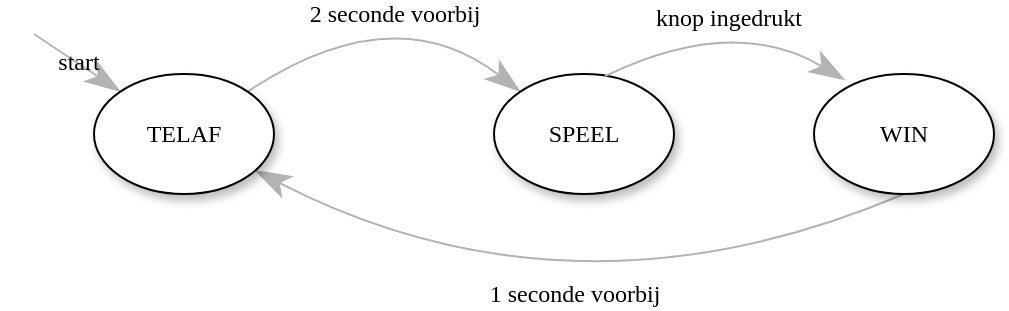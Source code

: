 <mxfile version="20.8.14" type="device"><diagram name="Page-1" id="42789a77-a242-8287-6e28-9cd8cfd52e62"><mxGraphModel dx="830" dy="568" grid="1" gridSize="10" guides="1" tooltips="1" connect="1" arrows="1" fold="1" page="1" pageScale="1" pageWidth="1169" pageHeight="827" background="none" math="0" shadow="0"><root><mxCell id="0"/><mxCell id="1" parent="0"/><mxCell id="1ea317790d2ca983-12" value="start" style="edgeStyle=none;rounded=1;html=1;labelBackgroundColor=none;startArrow=none;startFill=0;startSize=5;endArrow=classicThin;endFill=1;endSize=15;jettySize=auto;orthogonalLoop=1;strokeColor=#B3B3B3;strokeWidth=1;fontFamily=Verdana;fontSize=12;entryX=0;entryY=0;entryDx=0;entryDy=0;" parent="1" target="1ea317790d2ca983-1" edge="1"><mxGeometry relative="1" as="geometry"><mxPoint x="410" y="60" as="sourcePoint"/><mxPoint x="480" y="230" as="targetPoint"/></mxGeometry></mxCell><mxCell id="1ea317790d2ca983-13" value="2 seconde voorbij" style="edgeStyle=none;html=1;labelBackgroundColor=none;startArrow=none;startFill=0;startSize=5;endArrow=classicThin;endFill=1;endSize=15;jettySize=auto;orthogonalLoop=1;strokeColor=#B3B3B3;strokeWidth=1;fontFamily=Verdana;fontSize=12;exitX=1;exitY=0;exitDx=0;exitDy=0;entryX=0;entryY=0;entryDx=0;entryDy=0;curved=1;" parent="1" source="1ea317790d2ca983-1" target="WLvrI8CU5cfHGoVTJ48y-1" edge="1"><mxGeometry x="0.121" y="-8" relative="1" as="geometry"><mxPoint x="279.119" y="201.559" as="targetPoint"/><Array as="points"><mxPoint x="590" y="40"/></Array><mxPoint as="offset"/></mxGeometry></mxCell><mxCell id="1ea317790d2ca983-14" value="1 seconde voorbij" style="edgeStyle=none;html=1;labelBackgroundColor=none;startArrow=none;startFill=0;startSize=5;endArrow=classicThin;endFill=1;endSize=15;jettySize=auto;orthogonalLoop=1;strokeColor=#B3B3B3;strokeWidth=1;fontFamily=Verdana;fontSize=12;exitX=0.5;exitY=1;exitDx=0;exitDy=0;curved=1;" parent="1" source="WLvrI8CU5cfHGoVTJ48y-7" target="1ea317790d2ca983-1" edge="1"><mxGeometry x="0.051" y="-18" relative="1" as="geometry"><mxPoint x="706.07" y="201.363" as="targetPoint"/><Array as="points"><mxPoint x="680" y="210"/></Array><mxPoint as="offset"/></mxGeometry></mxCell><mxCell id="1ea317790d2ca983-1" value="TELAF" style="ellipse;whiteSpace=wrap;html=1;rounded=0;shadow=1;comic=0;labelBackgroundColor=none;strokeWidth=1;fontFamily=Verdana;fontSize=12;align=center;" parent="1" vertex="1"><mxGeometry x="440" y="80" width="90" height="60" as="geometry"/></mxCell><mxCell id="WLvrI8CU5cfHGoVTJ48y-1" value="SPEEL" style="ellipse;whiteSpace=wrap;html=1;rounded=0;shadow=1;comic=0;labelBackgroundColor=none;strokeWidth=1;fontFamily=Verdana;fontSize=12;align=center;" vertex="1" parent="1"><mxGeometry x="640" y="80" width="90" height="60" as="geometry"/></mxCell><mxCell id="WLvrI8CU5cfHGoVTJ48y-7" value="WIN" style="ellipse;whiteSpace=wrap;html=1;rounded=0;shadow=1;comic=0;labelBackgroundColor=none;strokeWidth=1;fontFamily=Verdana;fontSize=12;align=center;" vertex="1" parent="1"><mxGeometry x="800" y="80" width="90" height="60" as="geometry"/></mxCell><mxCell id="WLvrI8CU5cfHGoVTJ48y-9" value="knop ingedrukt" style="edgeStyle=none;html=1;labelBackgroundColor=none;startArrow=none;startFill=0;startSize=5;endArrow=classicThin;endFill=1;endSize=15;jettySize=auto;orthogonalLoop=1;strokeColor=#B3B3B3;strokeWidth=1;fontFamily=Verdana;fontSize=12;exitX=0.617;exitY=0.017;exitDx=0;exitDy=0;entryX=0.172;entryY=0.05;entryDx=0;entryDy=0;curved=1;entryPerimeter=0;exitPerimeter=0;" edge="1" parent="1" source="WLvrI8CU5cfHGoVTJ48y-1" target="WLvrI8CU5cfHGoVTJ48y-7"><mxGeometry x="-0.004" relative="1" as="geometry"><mxPoint x="526.82" y="98.787" as="sourcePoint"/><mxPoint x="663.18" y="98.787" as="targetPoint"/><Array as="points"><mxPoint x="760" y="50"/></Array><mxPoint as="offset"/></mxGeometry></mxCell></root></mxGraphModel></diagram></mxfile>
